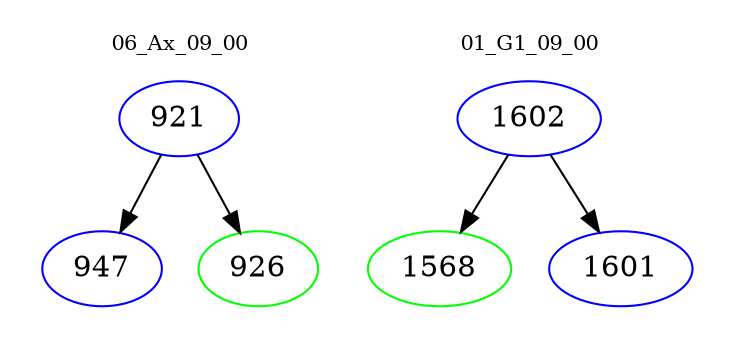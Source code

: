 digraph{
subgraph cluster_0 {
color = white
label = "06_Ax_09_00";
fontsize=10;
T0_921 [label="921", color="blue"]
T0_921 -> T0_947 [color="black"]
T0_947 [label="947", color="blue"]
T0_921 -> T0_926 [color="black"]
T0_926 [label="926", color="green"]
}
subgraph cluster_1 {
color = white
label = "01_G1_09_00";
fontsize=10;
T1_1602 [label="1602", color="blue"]
T1_1602 -> T1_1568 [color="black"]
T1_1568 [label="1568", color="green"]
T1_1602 -> T1_1601 [color="black"]
T1_1601 [label="1601", color="blue"]
}
}
